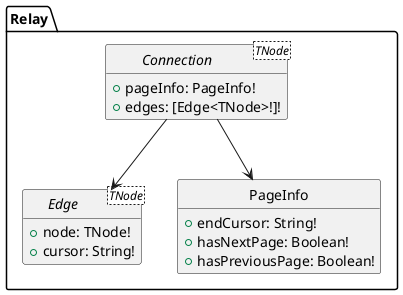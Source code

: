 @startuml relay
hide circle
hide empty members

namespace Relay {
  interface Connection<TNode> {
    +pageInfo: PageInfo!
    +edges: [Edge<TNode>!]!
  }
  Connection --> Edge
  Connection --> PageInfo
  class PageInfo {
    +endCursor: String!
    +hasNextPage: Boolean!
    +hasPreviousPage: Boolean!
  }
  interface Edge<TNode> {
    +node: TNode!
    +cursor: String!
  }
}

@enduml
